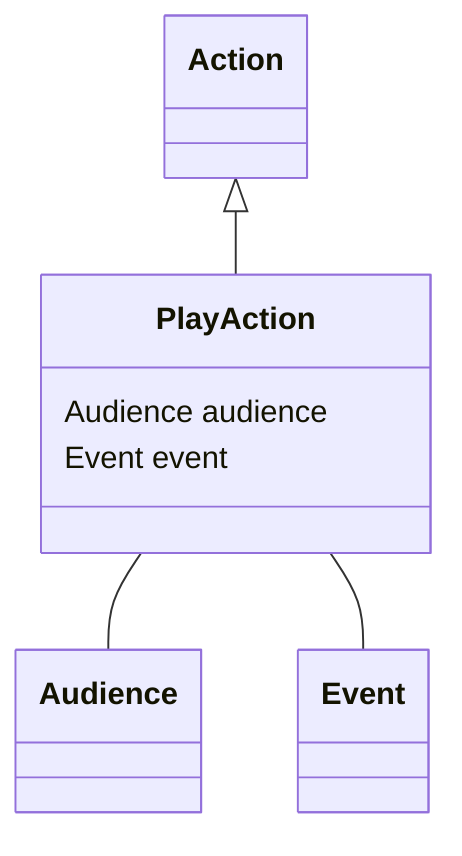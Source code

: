 classDiagram
  PlayAction -- Audience
PlayAction -- Event


Action <|-- PlayAction
class PlayAction {

  Audience audience
  Event event

}